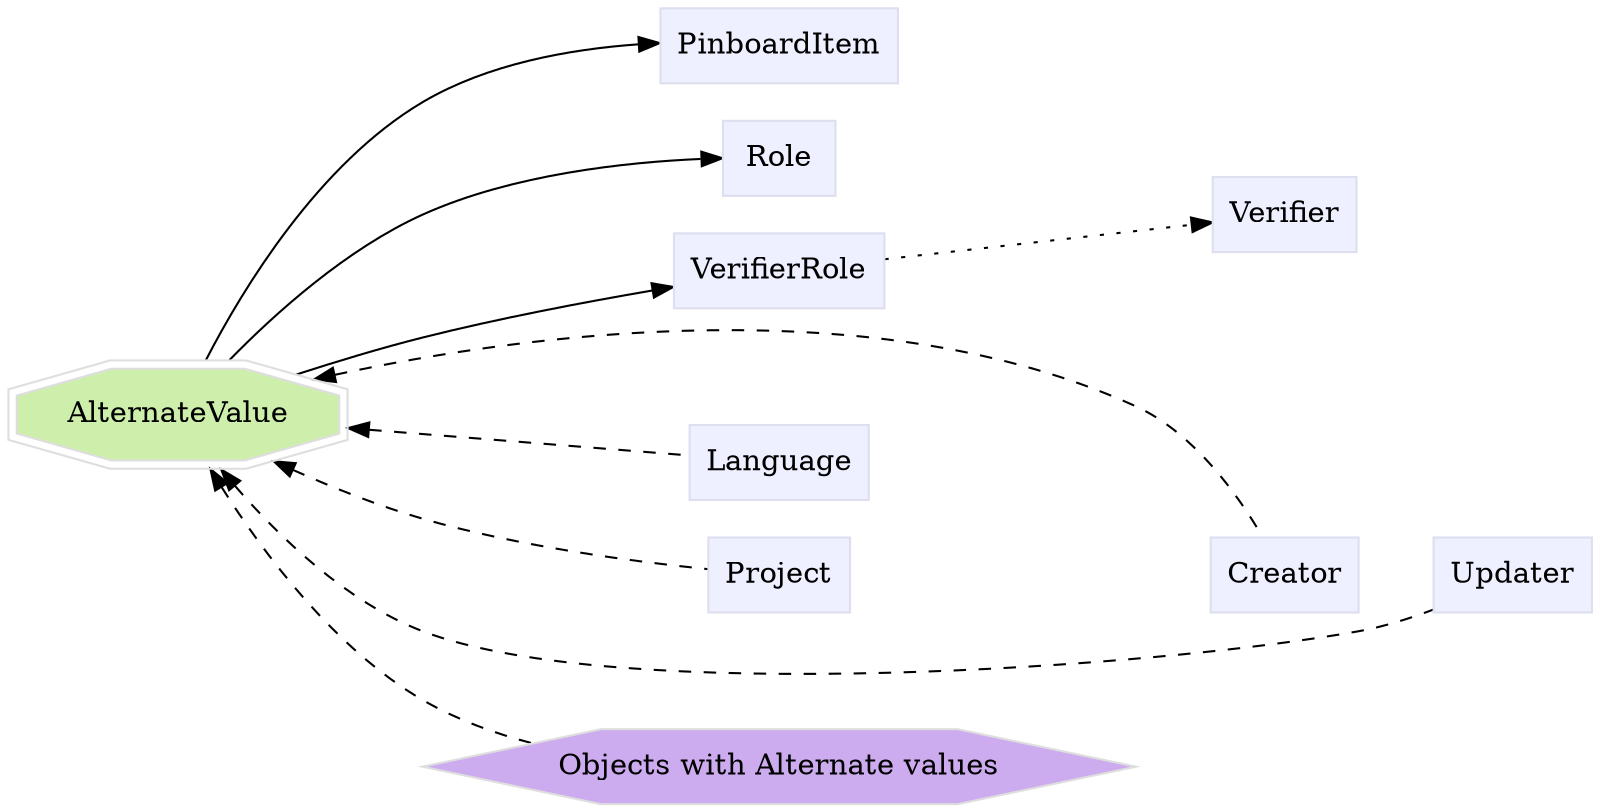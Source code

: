 digraph AlternateValue {
	graph [bb="0,0,654.2,382",
		label="",
		outputorder=edgesfirst,
		rankdir=LR
	];
	node [label="\N"];
	subgraph annotator_cluster {
		graph [rank=min];
		AlternateValue	[color="#dedede",
			fillcolor="#cdefab",
			group=target,
			height=0.61111,
			href="/develop/Data/models.html#alternate-value",
			label=AlternateValue,
			pos="75.648,187",
			shape=doubleoctagon,
			style=filled,
			target=_top,
			width=2.1013];
	}
	subgraph core {
	}
	subgraph supporting {
		PinboardItem	[color="#dddeee",
			fillcolor="#eeefff",
			group=supporting,
			height=0.5,
			href="/develop/Data/models.html#pinboard-item",
			label=PinboardItem,
			pos="326.37,364",
			shape=box,
			style=filled,
			target=_top,
			width=1.2535];
		Role	[color="#dddeee",
			fillcolor="#eeefff",
			group=supporting,
			height=0.5,
			href="/develop/Data/models.html#role",
			label=Role,
			pos="326.37,310",
			shape=box,
			style=filled,
			target=_top,
			width=0.75];
		VerifierRole	[color="#dddeee",
			fillcolor="#eeefff",
			group=supporting,
			height=0.5,
			href="/develop/Data/models.html#verifier-role",
			label=VerifierRole,
			pos="326.37,256",
			shape=box,
			style=filled,
			target=_top,
			width=1.1493];
		Verifier	[color="#dddeee",
			fillcolor="#eeefff",
			group=supporting,
			height=0.5,
			href="/develop/Data/models.html#verifier",
			label=Verifier,
			pos="530.08,283",
			shape=box,
			style=filled,
			target=_top,
			width=0.79514];
		Creator	[color="#dddeee",
			fillcolor="#eeefff",
			group=supporting,
			height=0.5,
			href="/develop/Data/models.html#creator",
			label=Creator,
			pos="530.08,110",
			shape=box,
			style=filled,
			target=_top,
			width=0.78472];
		Language	[color="#dddeee",
			fillcolor="#eeefff",
			group=supporting,
			height=0.5,
			href="/develop/Data/models.html#language",
			label=Language,
			pos="326.37,164",
			shape=box,
			style=filled,
			target=_top,
			width=0.96181];
		Project	[color="#dddeee",
			fillcolor="#eeefff",
			group=supporting,
			height=0.5,
			href="/develop/Data/models.html#project",
			label=Project,
			pos="326.37,110",
			shape=box,
			style=filled,
			target=_top,
			width=0.75347];
		Updater	[color="#dddeee",
			fillcolor="#eeefff",
			group=supporting,
			height=0.5,
			href="/develop/Data/models.html#updater",
			label=Updater,
			pos="624.45,110",
			shape=box,
			style=filled,
			target=_top,
			width=0.82639];
	}
	AlternateValue -> PinboardItem	[pos="e,280.99,363.45 86.563,209.46 102.6,242.98 137.53,305.51 187.3,337 211.77,352.49 243.19,359.42 269.87,362.4"];
	AlternateValue -> Role	[pos="e,298.9,308.87 95.847,209.43 116.22,231.71 150.5,265.05 187.3,283 219.04,298.48 258.97,305.09 287.71,307.91"];
	AlternateValue -> VerifierRole	[pos="e,284.64,247.62 125.63,204.49 144.75,211.03 166.93,218.25 187.3,224 215.56,231.98 247.48,239.47 273.5,245.2"];
	AlternateValue -> Creator	[dir=back,
		pos="s,133.17,202.6 144.19,205.11 225.03,223 362.39,241.1 465.45,191 492.15,178.02 510.98,147.82 520.91,128.18",
		style=dashed];
	AlternateValue -> Language	[dir=back,
		pos="s,151.61,180.07 162.97,179.02 207.17,174.93 258.45,170.19 291.37,167.14",
		style=dashed];
	AlternateValue -> Project	[dir=back,
		pos="s,115.21,166.92 125.38,162.04 144.32,153.12 166.45,143.65 187.3,137 225.23,124.9 270.83,117.26 298.96,113.31",
		style=dashed];
	AlternateValue -> Updater	[dir=back,
		pos="s,91.948,164.82 98.734,156.02 118.64,131 150.4,97.616 187.3,83 340.76,22.199 396.84,50.605 558.7,83 570.76,85.414 583.39,90.126 \
594.25,94.947",
		style=dashed];
	"Objects with Alternate values"	[color="#dedede",
		fillcolor="#cdabef",
		group=polymorphic,
		height=0.5,
		href="/develop/Data/models.html#objects with alternate value",
		label="Objects with Alternate values",
		pos="326.37,18",
		shape=hexagon,
		style=filled,
		target=_top,
		width=3.8633];
	AlternateValue -> "Objects with Alternate values"	[dir=back,
		pos="s,88.359,164.64 93.951,154.97 112.73,123.35 145.68,76.067 187.3,50 201.16,41.314 217.14,34.981 233.2,30.365",
		style=dashed];
	Role -> Verifier	[pos="e,501.08,286.75 353.74,306.47 388.44,301.83 449.71,293.62 489.86,288.25",
		style=invis];
	VerifierRole -> Verifier	[pos="e,500.97,279.24 368.19,261.46 403.67,266.21 454.72,273.05 489.75,277.74",
		style=dotted];
	Creator -> Updater	[pos="e,594.47,110 558.79,110 566.45,110 574.92,110 583.14,110",
		style=invis];
	Project -> Creator	[pos="e,501.41,110 353.74,110 388.46,110 449.79,110 489.93,110",
		style=invis];
}

